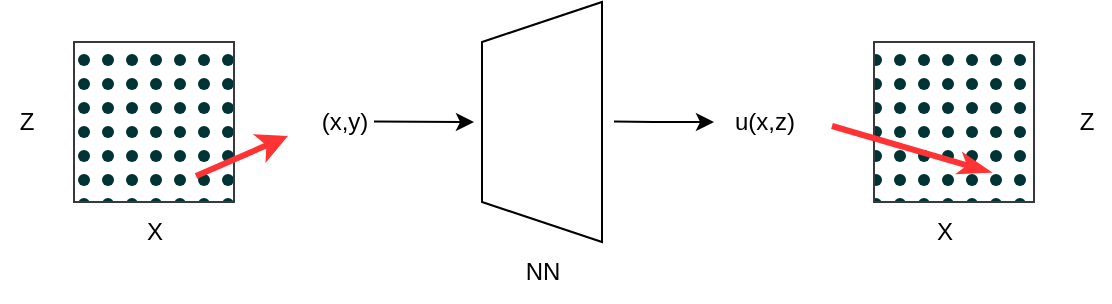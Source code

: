 <mxfile version="20.6.0" type="github">
  <diagram id="mtF8r5vX6y_wecotg6oS" name="第 1 页">
    <mxGraphModel dx="346" dy="182" grid="0" gridSize="10" guides="1" tooltips="1" connect="1" arrows="1" fold="1" page="1" pageScale="1" pageWidth="827" pageHeight="1169" math="0" shadow="0">
      <root>
        <mxCell id="0" />
        <mxCell id="1" parent="0" />
        <mxCell id="HnmcaV7XHfnCeX0lOZAR-5" value="Z" style="text;html=1;align=center;verticalAlign=middle;resizable=0;points=[];autosize=1;strokeColor=none;fillColor=none;" parent="1" vertex="1">
          <mxGeometry x="83" y="187" width="25" height="26" as="geometry" />
        </mxCell>
        <mxCell id="HnmcaV7XHfnCeX0lOZAR-6" value="X" style="text;html=1;align=center;verticalAlign=middle;resizable=0;points=[];autosize=1;strokeColor=none;fillColor=none;" parent="1" vertex="1">
          <mxGeometry x="145" y="240" width="30" height="30" as="geometry" />
        </mxCell>
        <mxCell id="HnmcaV7XHfnCeX0lOZAR-7" value="" style="rounded=0;whiteSpace=wrap;html=1;fillStyle=dots;fillColor=#003333;strokeColor=#36393d;" parent="1" vertex="1">
          <mxGeometry x="120" y="160" width="80" height="80" as="geometry" />
        </mxCell>
        <mxCell id="HnmcaV7XHfnCeX0lOZAR-9" value="(x,y)" style="text;html=1;align=center;verticalAlign=middle;resizable=0;points=[];autosize=1;strokeColor=none;fillColor=none;" parent="1" vertex="1">
          <mxGeometry x="230" y="185" width="50" height="30" as="geometry" />
        </mxCell>
        <mxCell id="HnmcaV7XHfnCeX0lOZAR-10" value="" style="endArrow=classic;html=1;rounded=0;" parent="1" edge="1">
          <mxGeometry width="50" height="50" relative="1" as="geometry">
            <mxPoint x="270" y="199.76" as="sourcePoint" />
            <mxPoint x="320" y="200.05" as="targetPoint" />
          </mxGeometry>
        </mxCell>
        <mxCell id="HnmcaV7XHfnCeX0lOZAR-11" value="" style="shape=trapezoid;perimeter=trapezoidPerimeter;whiteSpace=wrap;html=1;fixedSize=1;rotation=-90;" parent="1" vertex="1">
          <mxGeometry x="294" y="170" width="120" height="60" as="geometry" />
        </mxCell>
        <mxCell id="HnmcaV7XHfnCeX0lOZAR-12" value="NN" style="text;html=1;align=center;verticalAlign=middle;resizable=0;points=[];autosize=1;strokeColor=none;fillColor=none;" parent="1" vertex="1">
          <mxGeometry x="334" y="260" width="40" height="30" as="geometry" />
        </mxCell>
        <mxCell id="HnmcaV7XHfnCeX0lOZAR-13" value="" style="endArrow=classic;html=1;rounded=0;" parent="1" edge="1">
          <mxGeometry width="50" height="50" relative="1" as="geometry">
            <mxPoint x="390" y="199.76" as="sourcePoint" />
            <mxPoint x="440" y="200" as="targetPoint" />
            <Array as="points">
              <mxPoint x="410" y="200" />
            </Array>
          </mxGeometry>
        </mxCell>
        <mxCell id="HnmcaV7XHfnCeX0lOZAR-19" value="Z" style="text;html=1;align=center;verticalAlign=middle;resizable=0;points=[];autosize=1;strokeColor=none;fillColor=none;" parent="1" vertex="1">
          <mxGeometry x="613" y="187" width="25" height="26" as="geometry" />
        </mxCell>
        <mxCell id="HnmcaV7XHfnCeX0lOZAR-20" value="X" style="text;html=1;align=center;verticalAlign=middle;resizable=0;points=[];autosize=1;strokeColor=none;fillColor=none;" parent="1" vertex="1">
          <mxGeometry x="540" y="240" width="30" height="30" as="geometry" />
        </mxCell>
        <mxCell id="HnmcaV7XHfnCeX0lOZAR-23" value="u(x,z)" style="text;html=1;align=center;verticalAlign=middle;resizable=0;points=[];autosize=1;strokeColor=none;fillColor=none;" parent="1" vertex="1">
          <mxGeometry x="441" y="187" width="48" height="26" as="geometry" />
        </mxCell>
        <mxCell id="HnmcaV7XHfnCeX0lOZAR-25" value="" style="endArrow=classic;html=1;rounded=0;fillColor=#cce5ff;strokeColor=#FF3333;strokeWidth=3;startArrow=none;startFill=0;" parent="1" edge="1">
          <mxGeometry width="50" height="50" relative="1" as="geometry">
            <mxPoint x="181" y="227" as="sourcePoint" />
            <mxPoint x="227" y="207" as="targetPoint" />
          </mxGeometry>
        </mxCell>
        <mxCell id="HnmcaV7XHfnCeX0lOZAR-27" value="" style="rounded=0;whiteSpace=wrap;html=1;fillStyle=dots;fillColor=#003333;strokeColor=#36393d;" parent="1" vertex="1">
          <mxGeometry x="520" y="160" width="80" height="80" as="geometry" />
        </mxCell>
        <mxCell id="HnmcaV7XHfnCeX0lOZAR-24" value="" style="endArrow=classicThin;html=1;rounded=0;endFill=1;startArrow=none;startFill=0;strokeWidth=3;fillColor=#ffff88;strokeColor=#FF3333;" parent="1" edge="1">
          <mxGeometry width="50" height="50" relative="1" as="geometry">
            <mxPoint x="499" y="202" as="sourcePoint" />
            <mxPoint x="578" y="225" as="targetPoint" />
          </mxGeometry>
        </mxCell>
      </root>
    </mxGraphModel>
  </diagram>
</mxfile>
